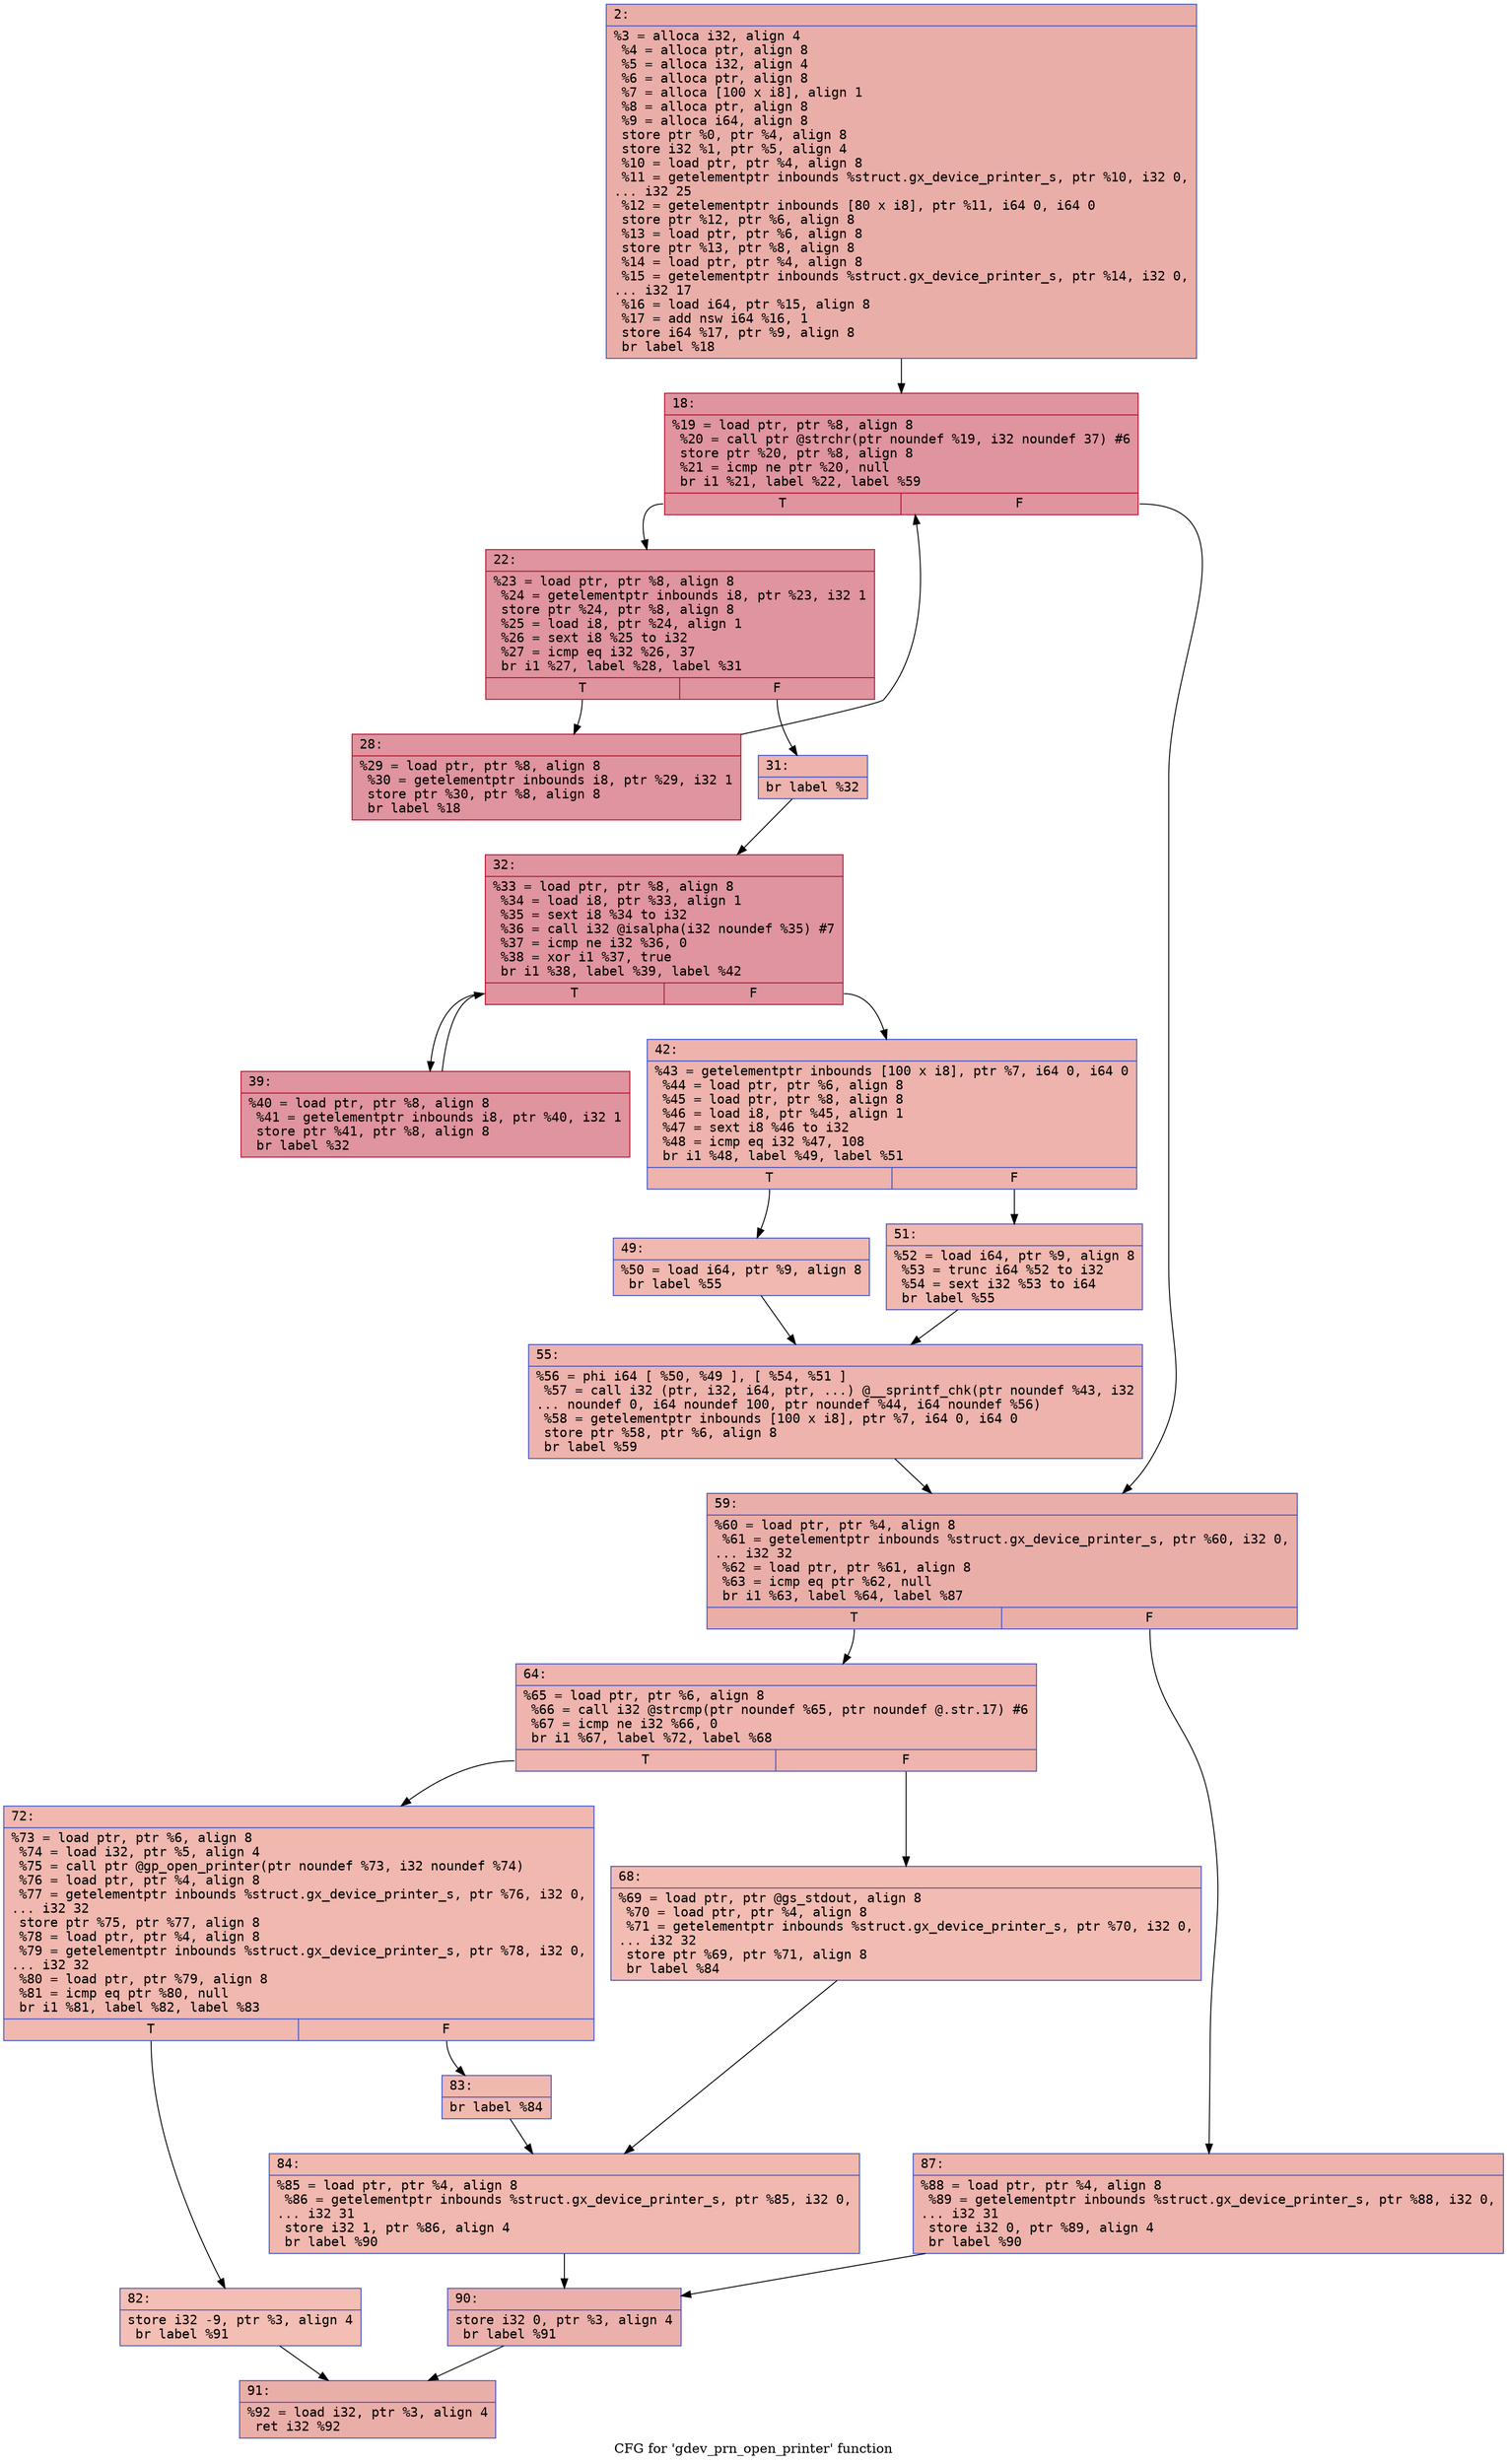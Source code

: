 digraph "CFG for 'gdev_prn_open_printer' function" {
	label="CFG for 'gdev_prn_open_printer' function";

	Node0x600001402300 [shape=record,color="#3d50c3ff", style=filled, fillcolor="#d0473d70" fontname="Courier",label="{2:\l|  %3 = alloca i32, align 4\l  %4 = alloca ptr, align 8\l  %5 = alloca i32, align 4\l  %6 = alloca ptr, align 8\l  %7 = alloca [100 x i8], align 1\l  %8 = alloca ptr, align 8\l  %9 = alloca i64, align 8\l  store ptr %0, ptr %4, align 8\l  store i32 %1, ptr %5, align 4\l  %10 = load ptr, ptr %4, align 8\l  %11 = getelementptr inbounds %struct.gx_device_printer_s, ptr %10, i32 0,\l... i32 25\l  %12 = getelementptr inbounds [80 x i8], ptr %11, i64 0, i64 0\l  store ptr %12, ptr %6, align 8\l  %13 = load ptr, ptr %6, align 8\l  store ptr %13, ptr %8, align 8\l  %14 = load ptr, ptr %4, align 8\l  %15 = getelementptr inbounds %struct.gx_device_printer_s, ptr %14, i32 0,\l... i32 17\l  %16 = load i64, ptr %15, align 8\l  %17 = add nsw i64 %16, 1\l  store i64 %17, ptr %9, align 8\l  br label %18\l}"];
	Node0x600001402300 -> Node0x600001402350[tooltip="2 -> 18\nProbability 100.00%" ];
	Node0x600001402350 [shape=record,color="#b70d28ff", style=filled, fillcolor="#b70d2870" fontname="Courier",label="{18:\l|  %19 = load ptr, ptr %8, align 8\l  %20 = call ptr @strchr(ptr noundef %19, i32 noundef 37) #6\l  store ptr %20, ptr %8, align 8\l  %21 = icmp ne ptr %20, null\l  br i1 %21, label %22, label %59\l|{<s0>T|<s1>F}}"];
	Node0x600001402350:s0 -> Node0x6000014023a0[tooltip="18 -> 22\nProbability 96.88%" ];
	Node0x600001402350:s1 -> Node0x600001402670[tooltip="18 -> 59\nProbability 3.12%" ];
	Node0x6000014023a0 [shape=record,color="#b70d28ff", style=filled, fillcolor="#b70d2870" fontname="Courier",label="{22:\l|  %23 = load ptr, ptr %8, align 8\l  %24 = getelementptr inbounds i8, ptr %23, i32 1\l  store ptr %24, ptr %8, align 8\l  %25 = load i8, ptr %24, align 1\l  %26 = sext i8 %25 to i32\l  %27 = icmp eq i32 %26, 37\l  br i1 %27, label %28, label %31\l|{<s0>T|<s1>F}}"];
	Node0x6000014023a0:s0 -> Node0x6000014023f0[tooltip="22 -> 28\nProbability 96.88%" ];
	Node0x6000014023a0:s1 -> Node0x600001402440[tooltip="22 -> 31\nProbability 3.12%" ];
	Node0x6000014023f0 [shape=record,color="#b70d28ff", style=filled, fillcolor="#b70d2870" fontname="Courier",label="{28:\l|  %29 = load ptr, ptr %8, align 8\l  %30 = getelementptr inbounds i8, ptr %29, i32 1\l  store ptr %30, ptr %8, align 8\l  br label %18\l}"];
	Node0x6000014023f0 -> Node0x600001402350[tooltip="28 -> 18\nProbability 100.00%" ];
	Node0x600001402440 [shape=record,color="#3d50c3ff", style=filled, fillcolor="#d6524470" fontname="Courier",label="{31:\l|  br label %32\l}"];
	Node0x600001402440 -> Node0x600001402490[tooltip="31 -> 32\nProbability 100.00%" ];
	Node0x600001402490 [shape=record,color="#b70d28ff", style=filled, fillcolor="#b70d2870" fontname="Courier",label="{32:\l|  %33 = load ptr, ptr %8, align 8\l  %34 = load i8, ptr %33, align 1\l  %35 = sext i8 %34 to i32\l  %36 = call i32 @isalpha(i32 noundef %35) #7\l  %37 = icmp ne i32 %36, 0\l  %38 = xor i1 %37, true\l  br i1 %38, label %39, label %42\l|{<s0>T|<s1>F}}"];
	Node0x600001402490:s0 -> Node0x6000014024e0[tooltip="32 -> 39\nProbability 96.88%" ];
	Node0x600001402490:s1 -> Node0x600001402530[tooltip="32 -> 42\nProbability 3.12%" ];
	Node0x6000014024e0 [shape=record,color="#b70d28ff", style=filled, fillcolor="#b70d2870" fontname="Courier",label="{39:\l|  %40 = load ptr, ptr %8, align 8\l  %41 = getelementptr inbounds i8, ptr %40, i32 1\l  store ptr %41, ptr %8, align 8\l  br label %32\l}"];
	Node0x6000014024e0 -> Node0x600001402490[tooltip="39 -> 32\nProbability 100.00%" ];
	Node0x600001402530 [shape=record,color="#3d50c3ff", style=filled, fillcolor="#d6524470" fontname="Courier",label="{42:\l|  %43 = getelementptr inbounds [100 x i8], ptr %7, i64 0, i64 0\l  %44 = load ptr, ptr %6, align 8\l  %45 = load ptr, ptr %8, align 8\l  %46 = load i8, ptr %45, align 1\l  %47 = sext i8 %46 to i32\l  %48 = icmp eq i32 %47, 108\l  br i1 %48, label %49, label %51\l|{<s0>T|<s1>F}}"];
	Node0x600001402530:s0 -> Node0x600001402580[tooltip="42 -> 49\nProbability 50.00%" ];
	Node0x600001402530:s1 -> Node0x6000014025d0[tooltip="42 -> 51\nProbability 50.00%" ];
	Node0x600001402580 [shape=record,color="#3d50c3ff", style=filled, fillcolor="#dc5d4a70" fontname="Courier",label="{49:\l|  %50 = load i64, ptr %9, align 8\l  br label %55\l}"];
	Node0x600001402580 -> Node0x600001402620[tooltip="49 -> 55\nProbability 100.00%" ];
	Node0x6000014025d0 [shape=record,color="#3d50c3ff", style=filled, fillcolor="#dc5d4a70" fontname="Courier",label="{51:\l|  %52 = load i64, ptr %9, align 8\l  %53 = trunc i64 %52 to i32\l  %54 = sext i32 %53 to i64\l  br label %55\l}"];
	Node0x6000014025d0 -> Node0x600001402620[tooltip="51 -> 55\nProbability 100.00%" ];
	Node0x600001402620 [shape=record,color="#3d50c3ff", style=filled, fillcolor="#d6524470" fontname="Courier",label="{55:\l|  %56 = phi i64 [ %50, %49 ], [ %54, %51 ]\l  %57 = call i32 (ptr, i32, i64, ptr, ...) @__sprintf_chk(ptr noundef %43, i32\l... noundef 0, i64 noundef 100, ptr noundef %44, i64 noundef %56)\l  %58 = getelementptr inbounds [100 x i8], ptr %7, i64 0, i64 0\l  store ptr %58, ptr %6, align 8\l  br label %59\l}"];
	Node0x600001402620 -> Node0x600001402670[tooltip="55 -> 59\nProbability 100.00%" ];
	Node0x600001402670 [shape=record,color="#3d50c3ff", style=filled, fillcolor="#d0473d70" fontname="Courier",label="{59:\l|  %60 = load ptr, ptr %4, align 8\l  %61 = getelementptr inbounds %struct.gx_device_printer_s, ptr %60, i32 0,\l... i32 32\l  %62 = load ptr, ptr %61, align 8\l  %63 = icmp eq ptr %62, null\l  br i1 %63, label %64, label %87\l|{<s0>T|<s1>F}}"];
	Node0x600001402670:s0 -> Node0x6000014026c0[tooltip="59 -> 64\nProbability 37.50%" ];
	Node0x600001402670:s1 -> Node0x6000014028a0[tooltip="59 -> 87\nProbability 62.50%" ];
	Node0x6000014026c0 [shape=record,color="#3d50c3ff", style=filled, fillcolor="#d8564670" fontname="Courier",label="{64:\l|  %65 = load ptr, ptr %6, align 8\l  %66 = call i32 @strcmp(ptr noundef %65, ptr noundef @.str.17) #6\l  %67 = icmp ne i32 %66, 0\l  br i1 %67, label %72, label %68\l|{<s0>T|<s1>F}}"];
	Node0x6000014026c0:s0 -> Node0x600001402760[tooltip="64 -> 72\nProbability 62.50%" ];
	Node0x6000014026c0:s1 -> Node0x600001402710[tooltip="64 -> 68\nProbability 37.50%" ];
	Node0x600001402710 [shape=record,color="#3d50c3ff", style=filled, fillcolor="#e1675170" fontname="Courier",label="{68:\l|  %69 = load ptr, ptr @gs_stdout, align 8\l  %70 = load ptr, ptr %4, align 8\l  %71 = getelementptr inbounds %struct.gx_device_printer_s, ptr %70, i32 0,\l... i32 32\l  store ptr %69, ptr %71, align 8\l  br label %84\l}"];
	Node0x600001402710 -> Node0x600001402850[tooltip="68 -> 84\nProbability 100.00%" ];
	Node0x600001402760 [shape=record,color="#3d50c3ff", style=filled, fillcolor="#dc5d4a70" fontname="Courier",label="{72:\l|  %73 = load ptr, ptr %6, align 8\l  %74 = load i32, ptr %5, align 4\l  %75 = call ptr @gp_open_printer(ptr noundef %73, i32 noundef %74)\l  %76 = load ptr, ptr %4, align 8\l  %77 = getelementptr inbounds %struct.gx_device_printer_s, ptr %76, i32 0,\l... i32 32\l  store ptr %75, ptr %77, align 8\l  %78 = load ptr, ptr %4, align 8\l  %79 = getelementptr inbounds %struct.gx_device_printer_s, ptr %78, i32 0,\l... i32 32\l  %80 = load ptr, ptr %79, align 8\l  %81 = icmp eq ptr %80, null\l  br i1 %81, label %82, label %83\l|{<s0>T|<s1>F}}"];
	Node0x600001402760:s0 -> Node0x6000014027b0[tooltip="72 -> 82\nProbability 37.50%" ];
	Node0x600001402760:s1 -> Node0x600001402800[tooltip="72 -> 83\nProbability 62.50%" ];
	Node0x6000014027b0 [shape=record,color="#3d50c3ff", style=filled, fillcolor="#e36c5570" fontname="Courier",label="{82:\l|  store i32 -9, ptr %3, align 4\l  br label %91\l}"];
	Node0x6000014027b0 -> Node0x600001402940[tooltip="82 -> 91\nProbability 100.00%" ];
	Node0x600001402800 [shape=record,color="#3d50c3ff", style=filled, fillcolor="#de614d70" fontname="Courier",label="{83:\l|  br label %84\l}"];
	Node0x600001402800 -> Node0x600001402850[tooltip="83 -> 84\nProbability 100.00%" ];
	Node0x600001402850 [shape=record,color="#3d50c3ff", style=filled, fillcolor="#dc5d4a70" fontname="Courier",label="{84:\l|  %85 = load ptr, ptr %4, align 8\l  %86 = getelementptr inbounds %struct.gx_device_printer_s, ptr %85, i32 0,\l... i32 31\l  store i32 1, ptr %86, align 4\l  br label %90\l}"];
	Node0x600001402850 -> Node0x6000014028f0[tooltip="84 -> 90\nProbability 100.00%" ];
	Node0x6000014028a0 [shape=record,color="#3d50c3ff", style=filled, fillcolor="#d6524470" fontname="Courier",label="{87:\l|  %88 = load ptr, ptr %4, align 8\l  %89 = getelementptr inbounds %struct.gx_device_printer_s, ptr %88, i32 0,\l... i32 31\l  store i32 0, ptr %89, align 4\l  br label %90\l}"];
	Node0x6000014028a0 -> Node0x6000014028f0[tooltip="87 -> 90\nProbability 100.00%" ];
	Node0x6000014028f0 [shape=record,color="#3d50c3ff", style=filled, fillcolor="#d24b4070" fontname="Courier",label="{90:\l|  store i32 0, ptr %3, align 4\l  br label %91\l}"];
	Node0x6000014028f0 -> Node0x600001402940[tooltip="90 -> 91\nProbability 100.00%" ];
	Node0x600001402940 [shape=record,color="#3d50c3ff", style=filled, fillcolor="#d0473d70" fontname="Courier",label="{91:\l|  %92 = load i32, ptr %3, align 4\l  ret i32 %92\l}"];
}
